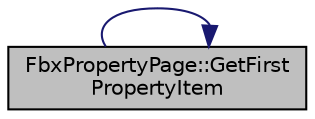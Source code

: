 digraph "FbxPropertyPage::GetFirstPropertyItem"
{
  edge [fontname="Helvetica",fontsize="10",labelfontname="Helvetica",labelfontsize="10"];
  node [fontname="Helvetica",fontsize="10",shape=record];
  rankdir="LR";
  Node149 [label="FbxPropertyPage::GetFirst\lPropertyItem",height=0.2,width=0.4,color="black", fillcolor="grey75", style="filled", fontcolor="black"];
  Node149 -> Node149 [color="midnightblue",fontsize="10",style="solid",fontname="Helvetica"];
}
